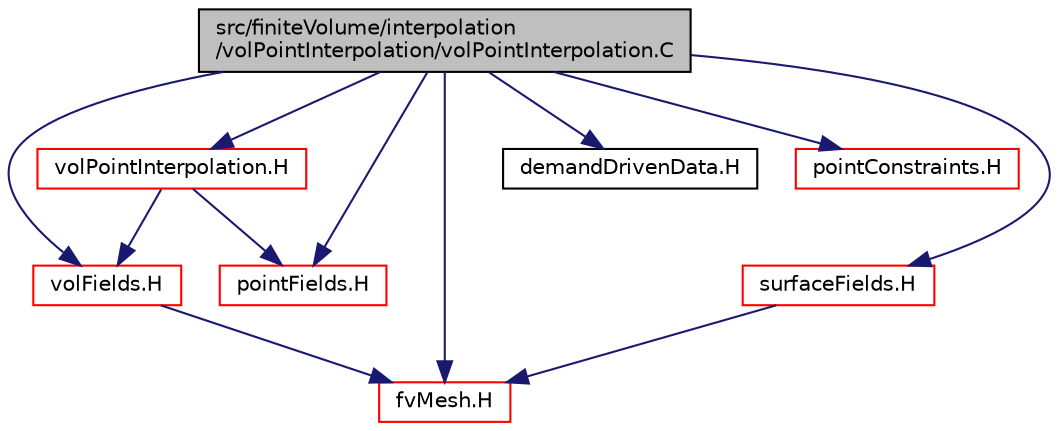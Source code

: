 digraph "src/finiteVolume/interpolation/volPointInterpolation/volPointInterpolation.C"
{
  bgcolor="transparent";
  edge [fontname="Helvetica",fontsize="10",labelfontname="Helvetica",labelfontsize="10"];
  node [fontname="Helvetica",fontsize="10",shape=record];
  Node1 [label="src/finiteVolume/interpolation\l/volPointInterpolation/volPointInterpolation.C",height=0.2,width=0.4,color="black", fillcolor="grey75", style="filled", fontcolor="black"];
  Node1 -> Node2 [color="midnightblue",fontsize="10",style="solid",fontname="Helvetica"];
  Node2 [label="volPointInterpolation.H",height=0.2,width=0.4,color="red",URL="$a06185.html"];
  Node2 -> Node3 [color="midnightblue",fontsize="10",style="solid",fontname="Helvetica"];
  Node3 [label="volFields.H",height=0.2,width=0.4,color="red",URL="$a05638.html"];
  Node3 -> Node4 [color="midnightblue",fontsize="10",style="solid",fontname="Helvetica"];
  Node4 [label="fvMesh.H",height=0.2,width=0.4,color="red",URL="$a05900.html"];
  Node2 -> Node5 [color="midnightblue",fontsize="10",style="solid",fontname="Helvetica"];
  Node5 [label="pointFields.H",height=0.2,width=0.4,color="red",URL="$a08068.html"];
  Node1 -> Node4 [color="midnightblue",fontsize="10",style="solid",fontname="Helvetica"];
  Node1 -> Node3 [color="midnightblue",fontsize="10",style="solid",fontname="Helvetica"];
  Node1 -> Node5 [color="midnightblue",fontsize="10",style="solid",fontname="Helvetica"];
  Node1 -> Node6 [color="midnightblue",fontsize="10",style="solid",fontname="Helvetica"];
  Node6 [label="demandDrivenData.H",height=0.2,width=0.4,color="black",URL="$a08234.html",tooltip="Template functions to aid in the implementation of demand driven data. "];
  Node1 -> Node7 [color="midnightblue",fontsize="10",style="solid",fontname="Helvetica"];
  Node7 [label="pointConstraints.H",height=0.2,width=0.4,color="red",URL="$a06181.html"];
  Node1 -> Node8 [color="midnightblue",fontsize="10",style="solid",fontname="Helvetica"];
  Node8 [label="surfaceFields.H",height=0.2,width=0.4,color="red",URL="$a05633.html",tooltip="Foam::surfaceFields. "];
  Node8 -> Node4 [color="midnightblue",fontsize="10",style="solid",fontname="Helvetica"];
}
